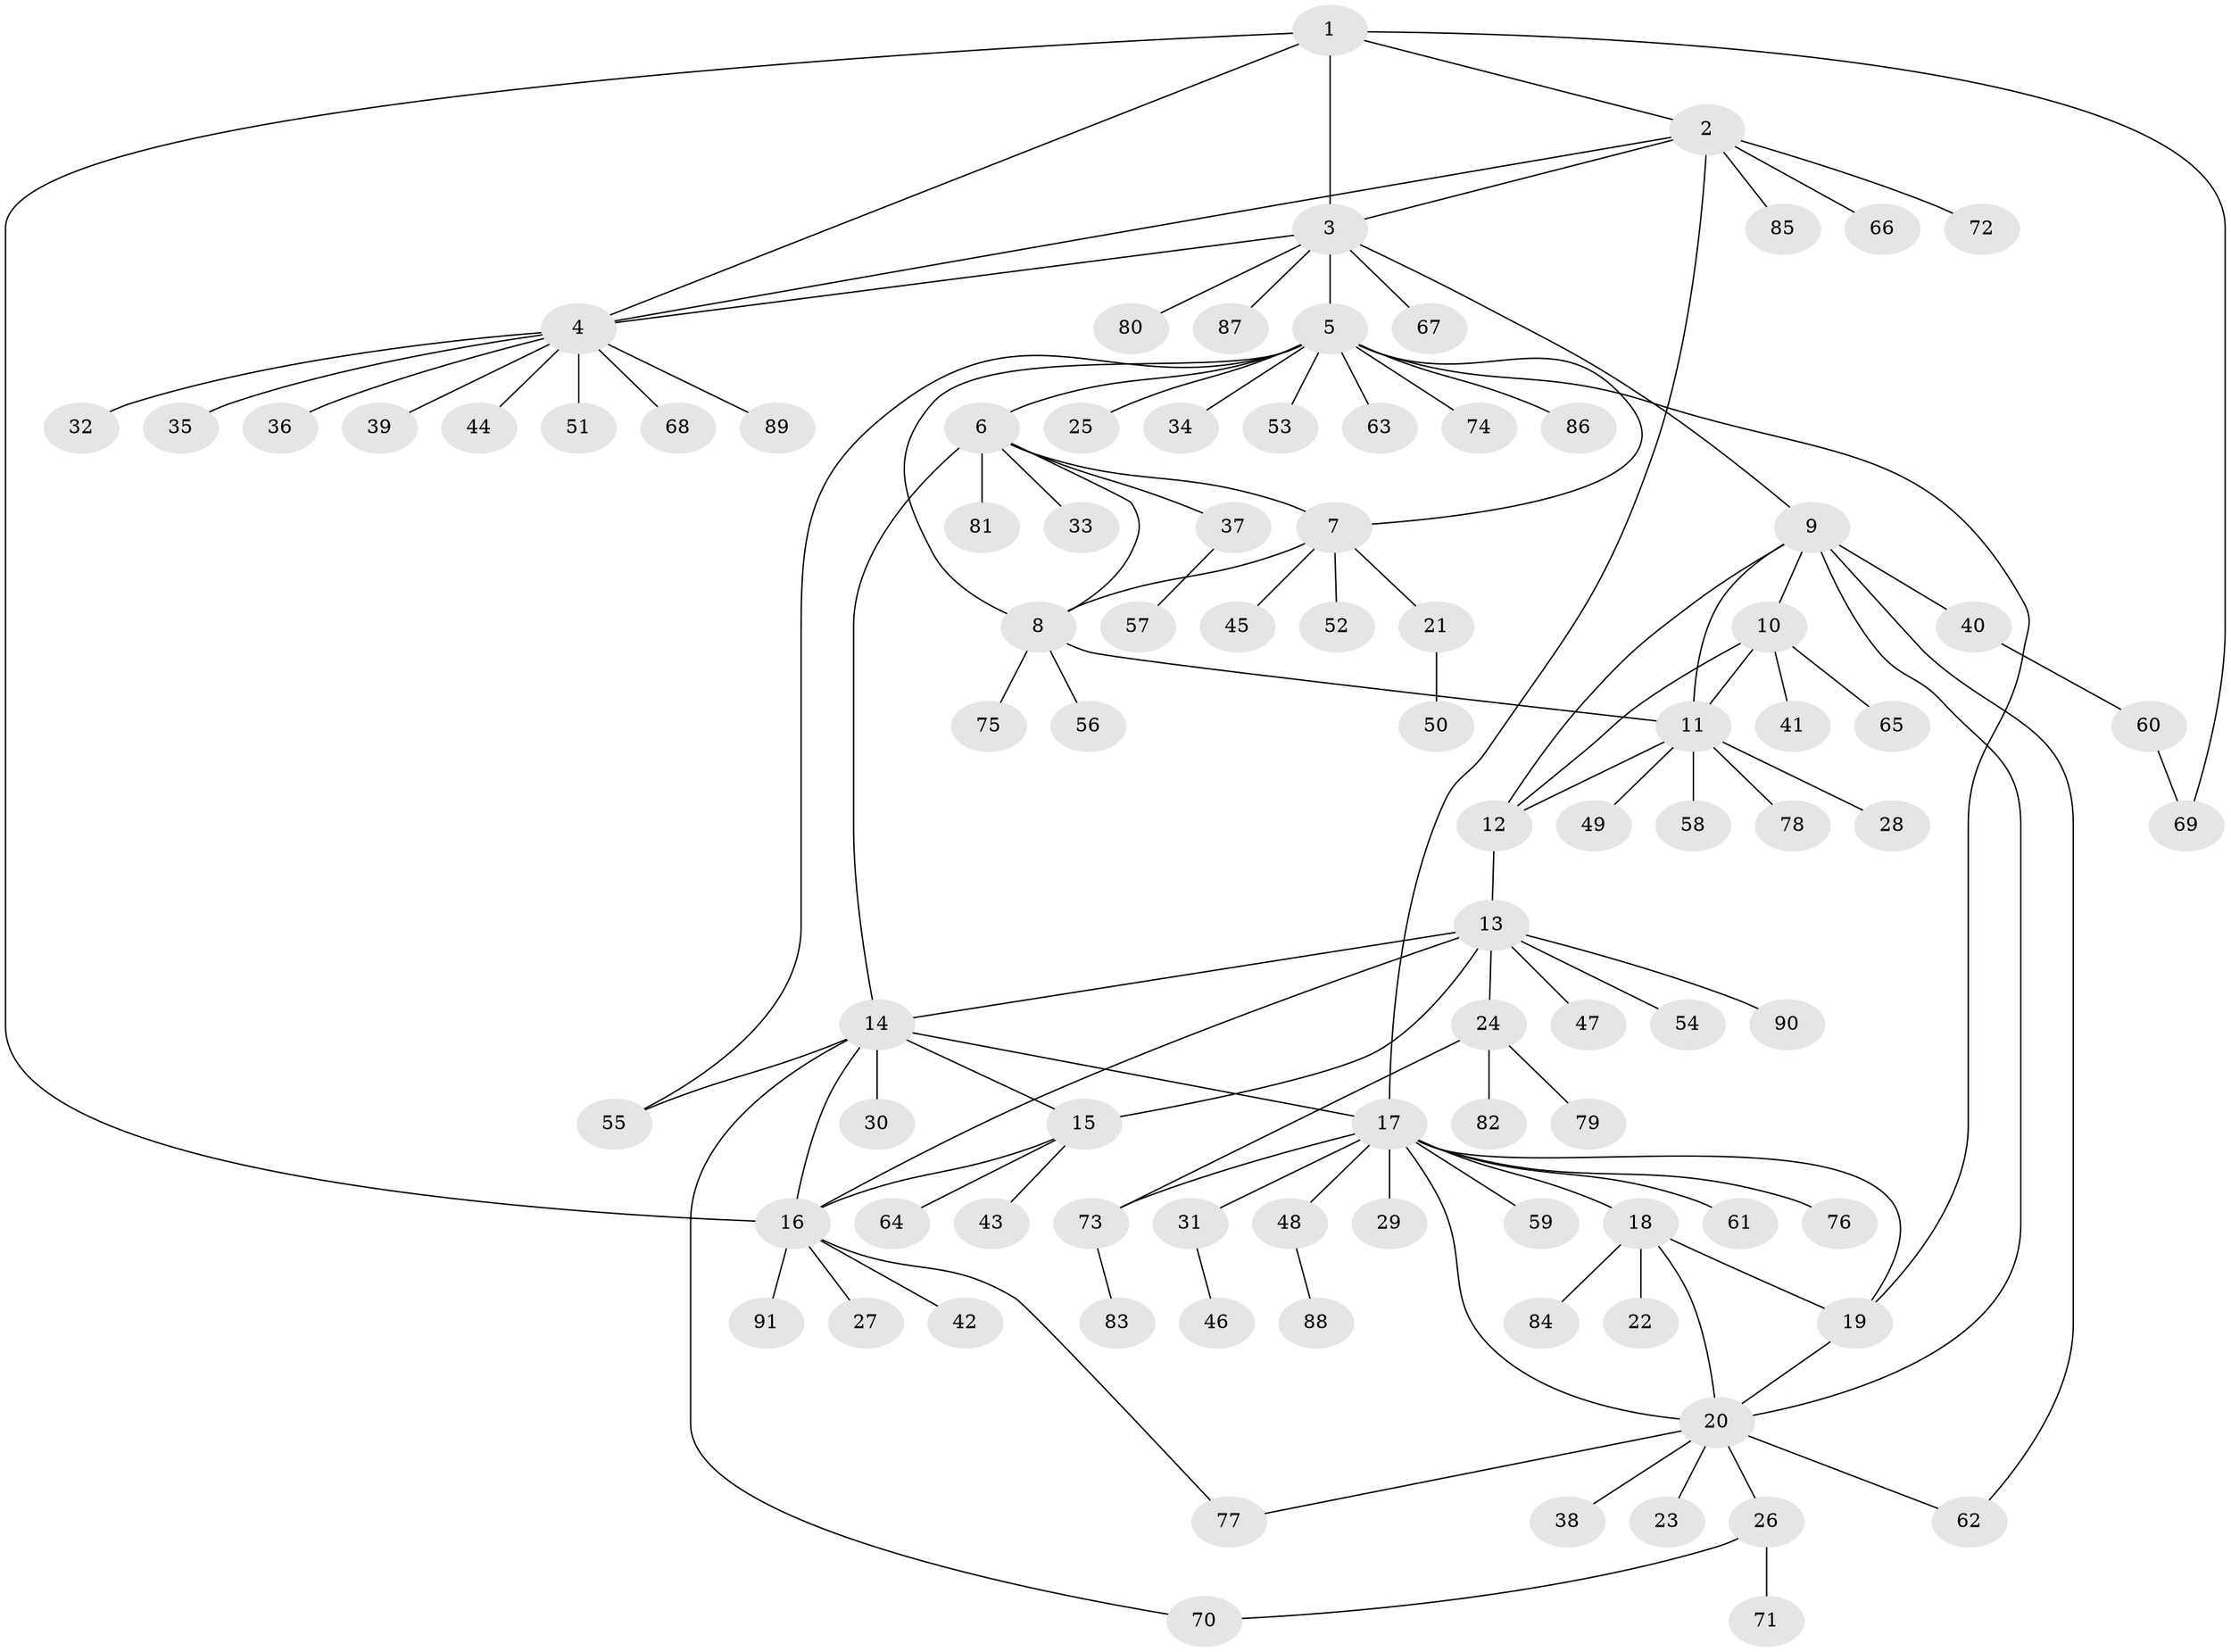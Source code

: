// coarse degree distribution, {7: 0.07407407407407407, 4: 0.037037037037037035, 8: 0.018518518518518517, 1: 0.7777777777777778, 10: 0.018518518518518517, 9: 0.018518518518518517, 2: 0.037037037037037035, 13: 0.018518518518518517}
// Generated by graph-tools (version 1.1) at 2025/59/03/04/25 21:59:12]
// undirected, 91 vertices, 117 edges
graph export_dot {
graph [start="1"]
  node [color=gray90,style=filled];
  1;
  2;
  3;
  4;
  5;
  6;
  7;
  8;
  9;
  10;
  11;
  12;
  13;
  14;
  15;
  16;
  17;
  18;
  19;
  20;
  21;
  22;
  23;
  24;
  25;
  26;
  27;
  28;
  29;
  30;
  31;
  32;
  33;
  34;
  35;
  36;
  37;
  38;
  39;
  40;
  41;
  42;
  43;
  44;
  45;
  46;
  47;
  48;
  49;
  50;
  51;
  52;
  53;
  54;
  55;
  56;
  57;
  58;
  59;
  60;
  61;
  62;
  63;
  64;
  65;
  66;
  67;
  68;
  69;
  70;
  71;
  72;
  73;
  74;
  75;
  76;
  77;
  78;
  79;
  80;
  81;
  82;
  83;
  84;
  85;
  86;
  87;
  88;
  89;
  90;
  91;
  1 -- 2;
  1 -- 3;
  1 -- 4;
  1 -- 16;
  1 -- 69;
  2 -- 3;
  2 -- 4;
  2 -- 17;
  2 -- 66;
  2 -- 72;
  2 -- 85;
  3 -- 4;
  3 -- 5;
  3 -- 9;
  3 -- 67;
  3 -- 80;
  3 -- 87;
  4 -- 32;
  4 -- 35;
  4 -- 36;
  4 -- 39;
  4 -- 44;
  4 -- 51;
  4 -- 68;
  4 -- 89;
  5 -- 6;
  5 -- 7;
  5 -- 8;
  5 -- 19;
  5 -- 25;
  5 -- 34;
  5 -- 53;
  5 -- 55;
  5 -- 63;
  5 -- 74;
  5 -- 86;
  6 -- 7;
  6 -- 8;
  6 -- 14;
  6 -- 33;
  6 -- 37;
  6 -- 81;
  7 -- 8;
  7 -- 21;
  7 -- 45;
  7 -- 52;
  8 -- 11;
  8 -- 56;
  8 -- 75;
  9 -- 10;
  9 -- 11;
  9 -- 12;
  9 -- 20;
  9 -- 40;
  9 -- 62;
  10 -- 11;
  10 -- 12;
  10 -- 41;
  10 -- 65;
  11 -- 12;
  11 -- 28;
  11 -- 49;
  11 -- 58;
  11 -- 78;
  12 -- 13;
  13 -- 14;
  13 -- 15;
  13 -- 16;
  13 -- 24;
  13 -- 47;
  13 -- 54;
  13 -- 90;
  14 -- 15;
  14 -- 16;
  14 -- 17;
  14 -- 30;
  14 -- 55;
  14 -- 70;
  15 -- 16;
  15 -- 43;
  15 -- 64;
  16 -- 27;
  16 -- 42;
  16 -- 77;
  16 -- 91;
  17 -- 18;
  17 -- 19;
  17 -- 20;
  17 -- 29;
  17 -- 31;
  17 -- 48;
  17 -- 59;
  17 -- 61;
  17 -- 73;
  17 -- 76;
  18 -- 19;
  18 -- 20;
  18 -- 22;
  18 -- 84;
  19 -- 20;
  20 -- 23;
  20 -- 26;
  20 -- 38;
  20 -- 62;
  20 -- 77;
  21 -- 50;
  24 -- 73;
  24 -- 79;
  24 -- 82;
  26 -- 70;
  26 -- 71;
  31 -- 46;
  37 -- 57;
  40 -- 60;
  48 -- 88;
  60 -- 69;
  73 -- 83;
}
